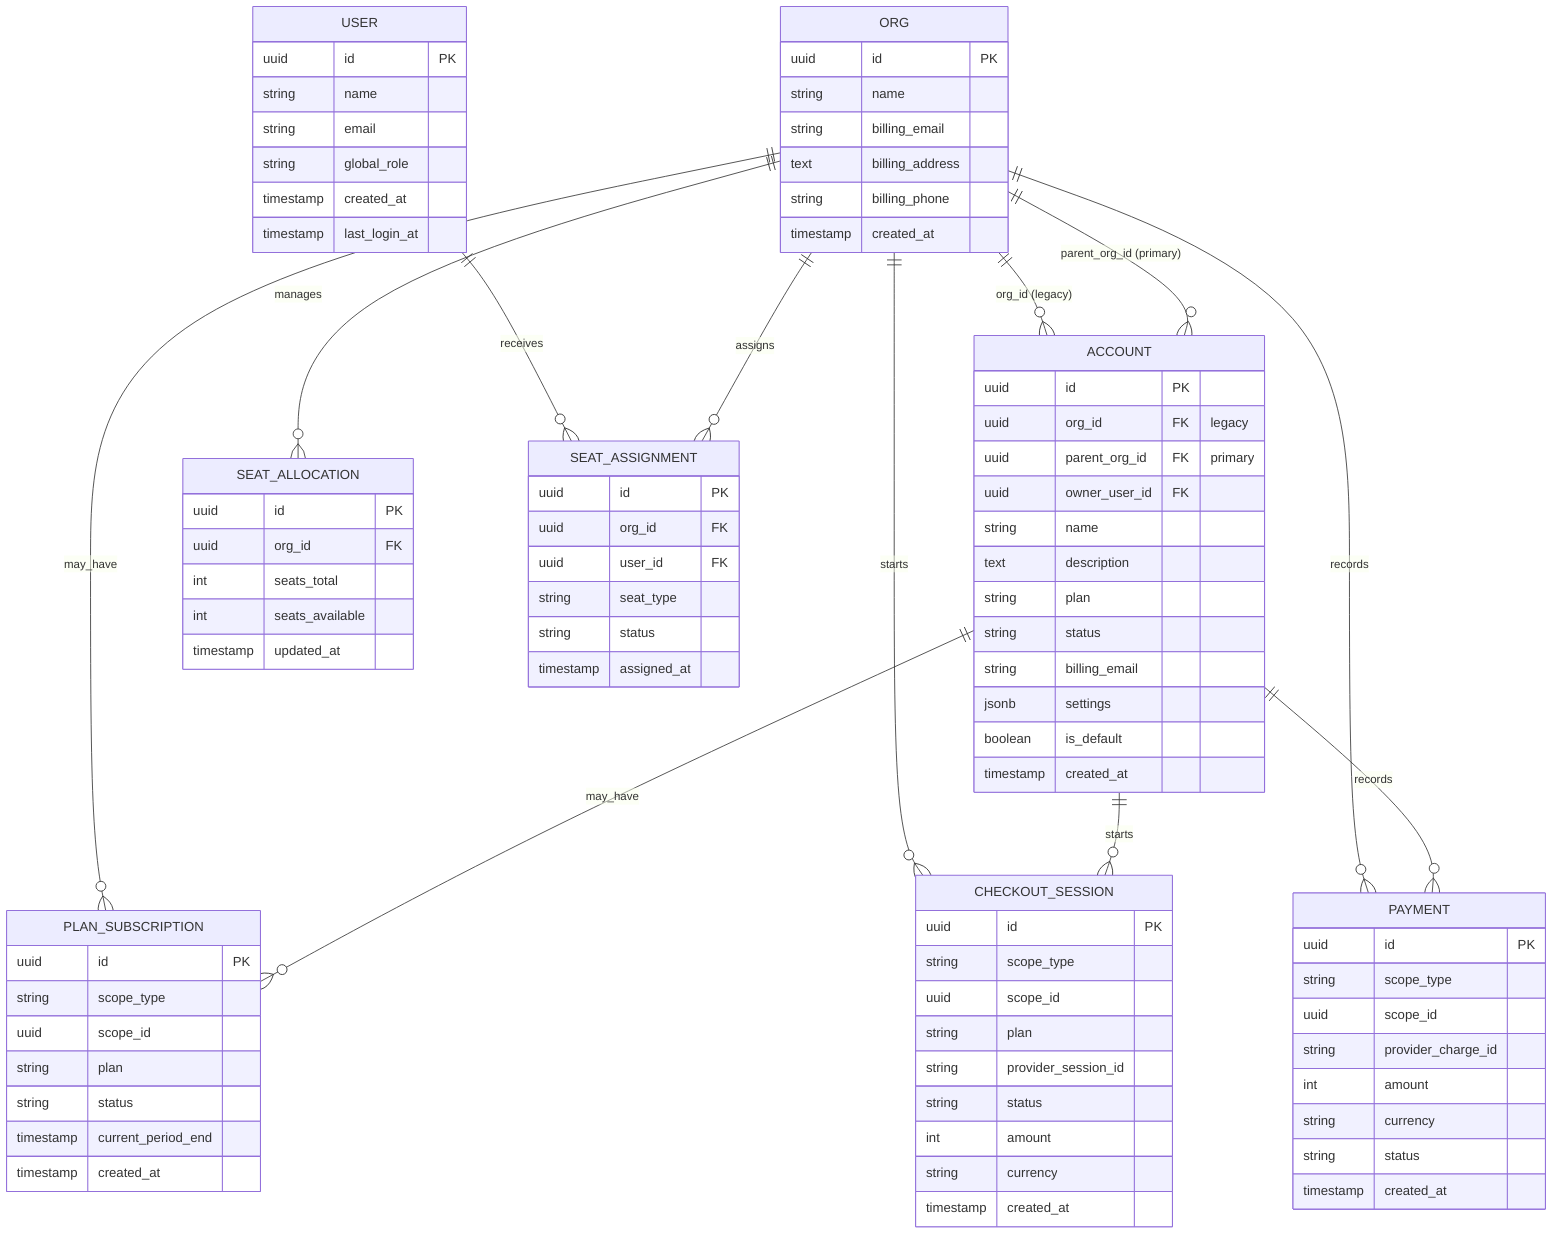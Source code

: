 erDiagram
  ACCOUNT {
    uuid id PK
    uuid org_id FK "legacy"
    uuid parent_org_id FK "primary"
    uuid owner_user_id FK
    string name
    text description
    string plan
    string status
    string billing_email
    jsonb settings
    boolean is_default
    timestamp created_at
  }

  ORG {
    uuid id PK
    string name
    string billing_email
    text billing_address
    string billing_phone
    timestamp created_at
  }

  PLAN_SUBSCRIPTION {
    uuid id PK
    string scope_type
    uuid scope_id
    string plan
    string status
    timestamp current_period_end
    timestamp created_at
  }

  CHECKOUT_SESSION {
    uuid id PK
    string scope_type
    uuid scope_id
    string plan
    string provider_session_id
    string status
    int amount
    string currency
    timestamp created_at
  }

  PAYMENT {
    uuid id PK
    string scope_type
    uuid scope_id
    string provider_charge_id
    int amount
    string currency
    string status
    timestamp created_at
  }

  SEAT_ALLOCATION {
    uuid id PK
    uuid org_id FK
    int seats_total
    int seats_available
    timestamp updated_at
  }

  SEAT_ASSIGNMENT {
    uuid id PK
    uuid org_id FK
    uuid user_id FK
    string seat_type
    string status
    timestamp assigned_at
  }

  USER {
    uuid id PK
    string name
    string email
    string global_role
    timestamp created_at
    timestamp last_login_at
  }

  ACCOUNT ||--o{ PLAN_SUBSCRIPTION : may_have
  ORG ||--o{ PLAN_SUBSCRIPTION : may_have
  ACCOUNT ||--o{ CHECKOUT_SESSION : starts
  ORG ||--o{ CHECKOUT_SESSION : starts
  ACCOUNT ||--o{ PAYMENT : records
  ORG ||--o{ PAYMENT : records
  ORG ||--o{ SEAT_ALLOCATION : manages
  ORG ||--o{ SEAT_ASSIGNMENT : assigns
  USER ||--o{ SEAT_ASSIGNMENT : receives
  ORG ||--o{ ACCOUNT : "parent_org_id (primary)"
  ORG ||--o{ ACCOUNT : "org_id (legacy)"